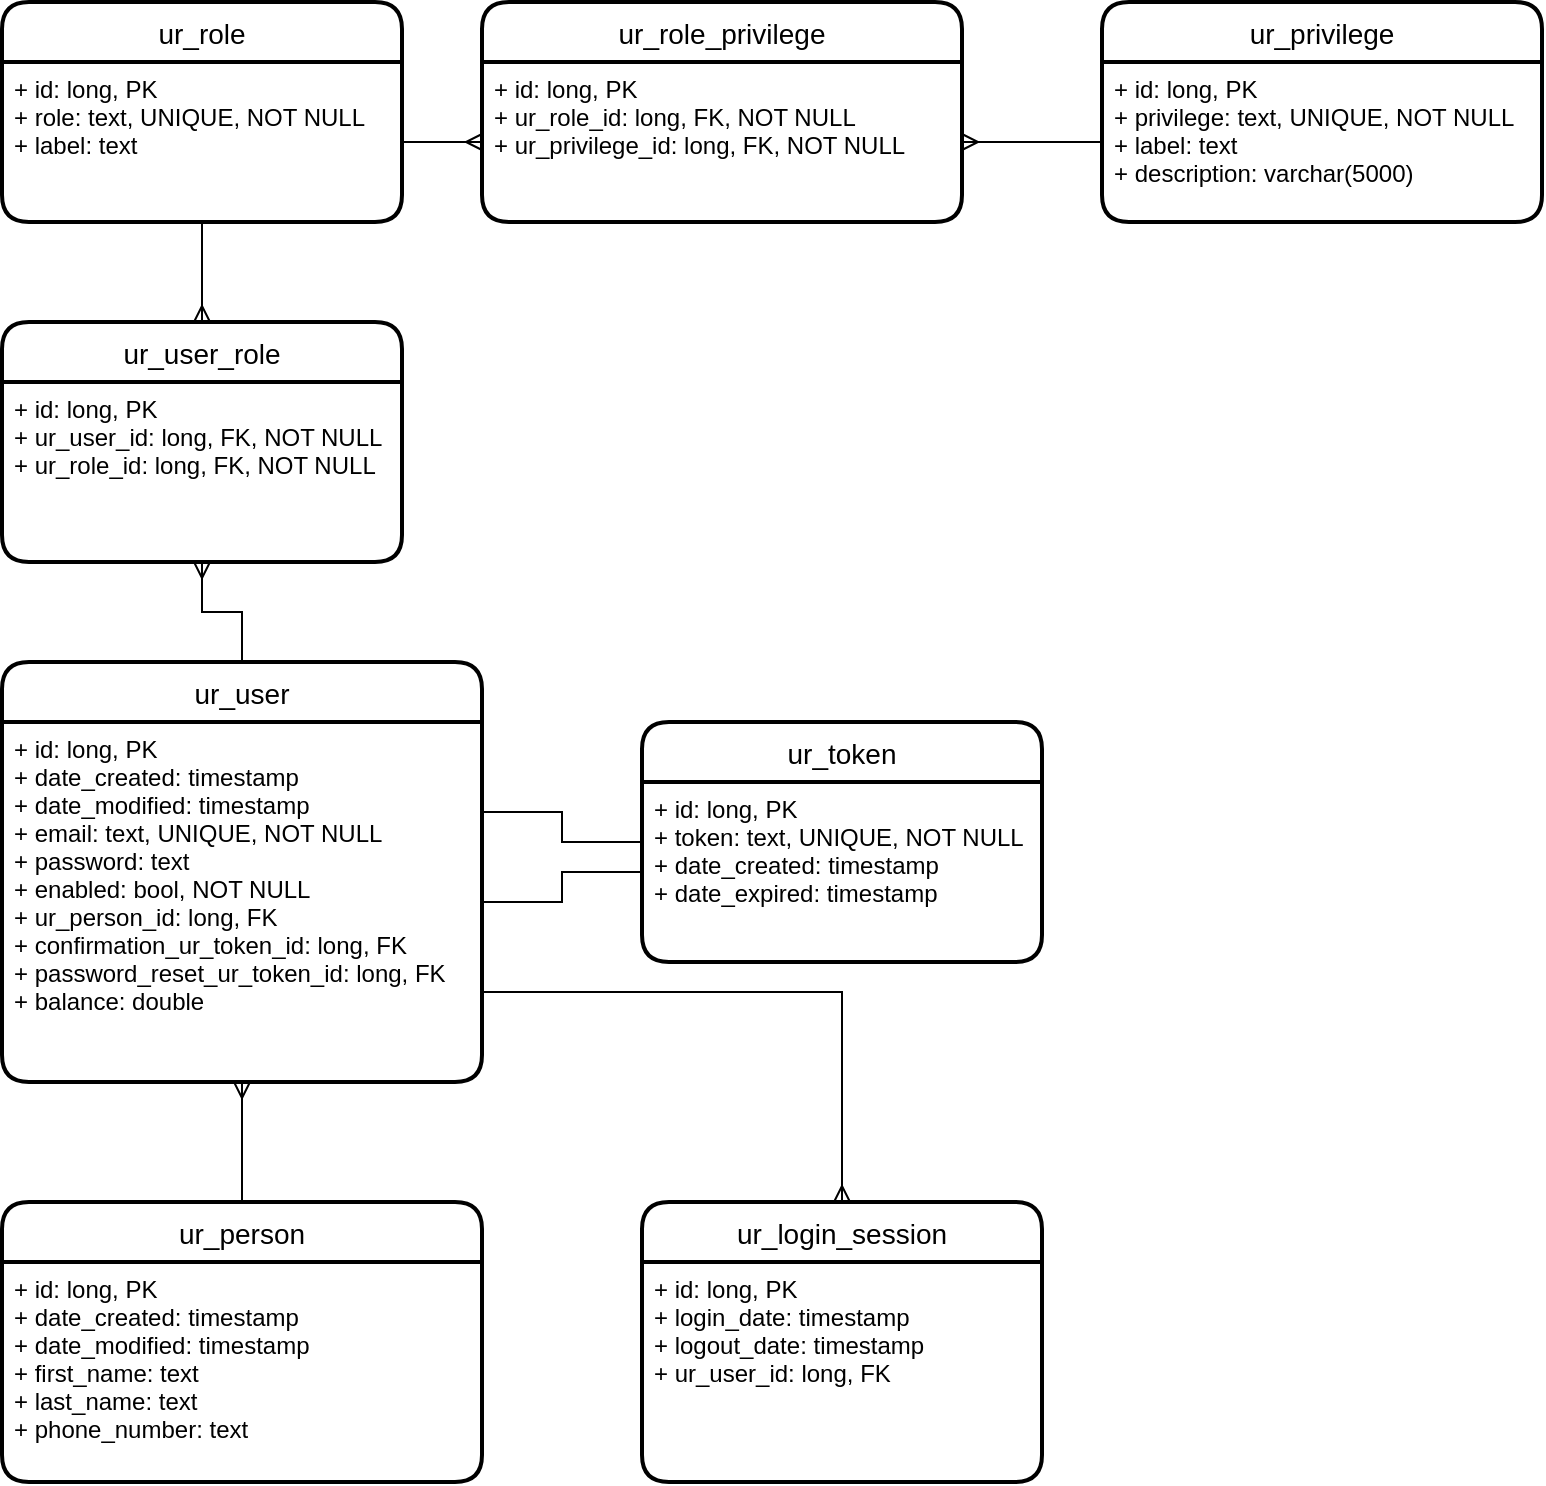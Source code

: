 <mxfile version="22.0.8" type="github" pages="7">
  <diagram name="userroles" id="rasDofUEgk2x8Y9_TUdu">
    <mxGraphModel dx="1434" dy="750" grid="1" gridSize="10" guides="1" tooltips="1" connect="1" arrows="1" fold="1" page="1" pageScale="1" pageWidth="850" pageHeight="1100" math="0" shadow="0">
      <root>
        <mxCell id="0" />
        <mxCell id="1" parent="0" />
        <mxCell id="NcEJU8F5eQ85N1rwH00z-1" value="ur_role" style="swimlane;childLayout=stackLayout;horizontal=1;startSize=30;horizontalStack=0;rounded=1;fontSize=14;fontStyle=0;strokeWidth=2;resizeParent=0;resizeLast=1;shadow=0;dashed=0;align=center;" parent="1" vertex="1">
          <mxGeometry x="40" y="40" width="200" height="110" as="geometry" />
        </mxCell>
        <mxCell id="NcEJU8F5eQ85N1rwH00z-2" value="+ id: long, PK&#xa;+ role: text, UNIQUE, NOT NULL&#xa;+ label: text" style="align=left;strokeColor=none;fillColor=none;spacingLeft=4;fontSize=12;verticalAlign=top;resizable=0;rotatable=0;part=1;" parent="NcEJU8F5eQ85N1rwH00z-1" vertex="1">
          <mxGeometry y="30" width="200" height="80" as="geometry" />
        </mxCell>
        <mxCell id="NcEJU8F5eQ85N1rwH00z-3" value="ur_privilege" style="swimlane;childLayout=stackLayout;horizontal=1;startSize=30;horizontalStack=0;rounded=1;fontSize=14;fontStyle=0;strokeWidth=2;resizeParent=0;resizeLast=1;shadow=0;dashed=0;align=center;" parent="1" vertex="1">
          <mxGeometry x="590" y="40" width="220" height="110" as="geometry" />
        </mxCell>
        <mxCell id="NcEJU8F5eQ85N1rwH00z-4" value="+ id: long, PK&#xa;+ privilege: text, UNIQUE, NOT NULL&#xa;+ label: text&#xa;+ description: varchar(5000)" style="align=left;strokeColor=none;fillColor=none;spacingLeft=4;fontSize=12;verticalAlign=top;resizable=0;rotatable=0;part=1;" parent="NcEJU8F5eQ85N1rwH00z-3" vertex="1">
          <mxGeometry y="30" width="220" height="80" as="geometry" />
        </mxCell>
        <mxCell id="NcEJU8F5eQ85N1rwH00z-5" value="ur_role_privilege" style="swimlane;childLayout=stackLayout;horizontal=1;startSize=30;horizontalStack=0;rounded=1;fontSize=14;fontStyle=0;strokeWidth=2;resizeParent=0;resizeLast=1;shadow=0;dashed=0;align=center;" parent="1" vertex="1">
          <mxGeometry x="280" y="40" width="240" height="110" as="geometry" />
        </mxCell>
        <mxCell id="NcEJU8F5eQ85N1rwH00z-6" value="+ id: long, PK&#xa;+ ur_role_id: long, FK, NOT NULL&#xa;+ ur_privilege_id: long, FK, NOT NULL" style="align=left;strokeColor=none;fillColor=none;spacingLeft=4;fontSize=12;verticalAlign=top;resizable=0;rotatable=0;part=1;" parent="NcEJU8F5eQ85N1rwH00z-5" vertex="1">
          <mxGeometry y="30" width="240" height="80" as="geometry" />
        </mxCell>
        <mxCell id="NcEJU8F5eQ85N1rwH00z-7" style="edgeStyle=orthogonalEdgeStyle;rounded=0;orthogonalLoop=1;jettySize=auto;html=1;entryX=0;entryY=0.5;entryDx=0;entryDy=0;endArrow=none;endFill=0;startArrow=ERmany;startFill=0;" parent="1" source="NcEJU8F5eQ85N1rwH00z-6" target="NcEJU8F5eQ85N1rwH00z-4" edge="1">
          <mxGeometry relative="1" as="geometry" />
        </mxCell>
        <mxCell id="NcEJU8F5eQ85N1rwH00z-8" style="edgeStyle=orthogonalEdgeStyle;rounded=0;orthogonalLoop=1;jettySize=auto;html=1;entryX=1;entryY=0.5;entryDx=0;entryDy=0;startArrow=ERmany;startFill=0;endArrow=none;endFill=0;" parent="1" source="NcEJU8F5eQ85N1rwH00z-6" target="NcEJU8F5eQ85N1rwH00z-2" edge="1">
          <mxGeometry relative="1" as="geometry" />
        </mxCell>
        <mxCell id="NcEJU8F5eQ85N1rwH00z-9" value="ur_user" style="swimlane;childLayout=stackLayout;horizontal=1;startSize=30;horizontalStack=0;rounded=1;fontSize=14;fontStyle=0;strokeWidth=2;resizeParent=0;resizeLast=1;shadow=0;dashed=0;align=center;" parent="1" vertex="1">
          <mxGeometry x="40" y="370" width="240" height="210" as="geometry" />
        </mxCell>
        <mxCell id="NcEJU8F5eQ85N1rwH00z-10" value="+ id: long, PK&#xa;+ date_created: timestamp&#xa;+ date_modified: timestamp&#xa;+ email: text, UNIQUE, NOT NULL&#xa;+ password: text&#xa;+ enabled: bool, NOT NULL&#xa;+ ur_person_id: long, FK&#xa;+ confirmation_ur_token_id: long, FK&#xa;+ password_reset_ur_token_id: long, FK&#xa;+ balance: double" style="align=left;strokeColor=none;fillColor=none;spacingLeft=4;fontSize=12;verticalAlign=top;resizable=0;rotatable=0;part=1;" parent="NcEJU8F5eQ85N1rwH00z-9" vertex="1">
          <mxGeometry y="30" width="240" height="180" as="geometry" />
        </mxCell>
        <mxCell id="NcEJU8F5eQ85N1rwH00z-11" style="edgeStyle=orthogonalEdgeStyle;rounded=0;orthogonalLoop=1;jettySize=auto;html=1;entryX=0.5;entryY=1;entryDx=0;entryDy=0;startArrow=ERmany;startFill=0;endArrow=none;endFill=0;" parent="1" source="NcEJU8F5eQ85N1rwH00z-13" target="NcEJU8F5eQ85N1rwH00z-2" edge="1">
          <mxGeometry relative="1" as="geometry" />
        </mxCell>
        <mxCell id="NcEJU8F5eQ85N1rwH00z-12" style="edgeStyle=orthogonalEdgeStyle;rounded=0;orthogonalLoop=1;jettySize=auto;html=1;entryX=0.5;entryY=0;entryDx=0;entryDy=0;startArrow=ERmany;startFill=0;endArrow=none;endFill=0;" parent="1" source="NcEJU8F5eQ85N1rwH00z-13" target="NcEJU8F5eQ85N1rwH00z-9" edge="1">
          <mxGeometry relative="1" as="geometry" />
        </mxCell>
        <mxCell id="NcEJU8F5eQ85N1rwH00z-13" value="ur_user_role" style="swimlane;childLayout=stackLayout;horizontal=1;startSize=30;horizontalStack=0;rounded=1;fontSize=14;fontStyle=0;strokeWidth=2;resizeParent=0;resizeLast=1;shadow=0;dashed=0;align=center;" parent="1" vertex="1">
          <mxGeometry x="40" y="200" width="200" height="120" as="geometry" />
        </mxCell>
        <mxCell id="NcEJU8F5eQ85N1rwH00z-14" value="+ id: long, PK&#xa;+ ur_user_id: long, FK, NOT NULL&#xa;+ ur_role_id: long, FK, NOT NULL" style="align=left;strokeColor=none;fillColor=none;spacingLeft=4;fontSize=12;verticalAlign=top;resizable=0;rotatable=0;part=1;" parent="NcEJU8F5eQ85N1rwH00z-13" vertex="1">
          <mxGeometry y="30" width="200" height="90" as="geometry" />
        </mxCell>
        <mxCell id="NcEJU8F5eQ85N1rwH00z-15" style="edgeStyle=orthogonalEdgeStyle;rounded=0;orthogonalLoop=1;jettySize=auto;html=1;entryX=1;entryY=0.25;entryDx=0;entryDy=0;startArrow=none;startFill=0;endArrow=none;endFill=0;" parent="1" source="NcEJU8F5eQ85N1rwH00z-16" target="NcEJU8F5eQ85N1rwH00z-10" edge="1">
          <mxGeometry relative="1" as="geometry" />
        </mxCell>
        <mxCell id="NcEJU8F5eQ85N1rwH00z-16" value="ur_token" style="swimlane;childLayout=stackLayout;horizontal=1;startSize=30;horizontalStack=0;rounded=1;fontSize=14;fontStyle=0;strokeWidth=2;resizeParent=0;resizeLast=1;shadow=0;dashed=0;align=center;" parent="1" vertex="1">
          <mxGeometry x="360" y="400" width="200" height="120" as="geometry" />
        </mxCell>
        <mxCell id="NcEJU8F5eQ85N1rwH00z-17" value="+ id: long, PK&#xa;+ token: text, UNIQUE, NOT NULL&#xa;+ date_created: timestamp&#xa;+ date_expired: timestamp" style="align=left;strokeColor=none;fillColor=none;spacingLeft=4;fontSize=12;verticalAlign=top;resizable=0;rotatable=0;part=1;" parent="NcEJU8F5eQ85N1rwH00z-16" vertex="1">
          <mxGeometry y="30" width="200" height="90" as="geometry" />
        </mxCell>
        <mxCell id="NcEJU8F5eQ85N1rwH00z-18" style="edgeStyle=orthogonalEdgeStyle;rounded=0;orthogonalLoop=1;jettySize=auto;html=1;entryX=0;entryY=0.5;entryDx=0;entryDy=0;startArrow=none;startFill=0;endArrow=none;endFill=0;" parent="1" source="NcEJU8F5eQ85N1rwH00z-10" target="NcEJU8F5eQ85N1rwH00z-17" edge="1">
          <mxGeometry relative="1" as="geometry" />
        </mxCell>
        <mxCell id="NcEJU8F5eQ85N1rwH00z-19" value="ur_person" style="swimlane;childLayout=stackLayout;horizontal=1;startSize=30;horizontalStack=0;rounded=1;fontSize=14;fontStyle=0;strokeWidth=2;resizeParent=0;resizeLast=1;shadow=0;dashed=0;align=center;" parent="1" vertex="1">
          <mxGeometry x="40" y="640" width="240" height="140" as="geometry" />
        </mxCell>
        <mxCell id="NcEJU8F5eQ85N1rwH00z-20" value="+ id: long, PK&#xa;+ date_created: timestamp&#xa;+ date_modified: timestamp&#xa;+ first_name: text&#xa;+ last_name: text&#xa;+ phone_number: text" style="align=left;strokeColor=none;fillColor=none;spacingLeft=4;fontSize=12;verticalAlign=top;resizable=0;rotatable=0;part=1;" parent="NcEJU8F5eQ85N1rwH00z-19" vertex="1">
          <mxGeometry y="30" width="240" height="110" as="geometry" />
        </mxCell>
        <mxCell id="NcEJU8F5eQ85N1rwH00z-21" style="edgeStyle=orthogonalEdgeStyle;rounded=0;orthogonalLoop=1;jettySize=auto;html=1;entryX=0.5;entryY=0;entryDx=0;entryDy=0;startArrow=ERmany;startFill=0;endArrow=none;endFill=0;" parent="1" source="NcEJU8F5eQ85N1rwH00z-10" target="NcEJU8F5eQ85N1rwH00z-19" edge="1">
          <mxGeometry relative="1" as="geometry" />
        </mxCell>
        <mxCell id="NcEJU8F5eQ85N1rwH00z-22" value="ur_login_session" style="swimlane;childLayout=stackLayout;horizontal=1;startSize=30;horizontalStack=0;rounded=1;fontSize=14;fontStyle=0;strokeWidth=2;resizeParent=0;resizeLast=1;shadow=0;dashed=0;align=center;" parent="1" vertex="1">
          <mxGeometry x="360" y="640" width="200" height="140" as="geometry" />
        </mxCell>
        <mxCell id="NcEJU8F5eQ85N1rwH00z-23" value="+ id: long, PK&#xa;+ login_date: timestamp&#xa;+ logout_date: timestamp&#xa;+ ur_user_id: long, FK" style="align=left;strokeColor=none;fillColor=none;spacingLeft=4;fontSize=12;verticalAlign=top;resizable=0;rotatable=0;part=1;" parent="NcEJU8F5eQ85N1rwH00z-22" vertex="1">
          <mxGeometry y="30" width="200" height="110" as="geometry" />
        </mxCell>
        <mxCell id="NcEJU8F5eQ85N1rwH00z-24" style="edgeStyle=orthogonalEdgeStyle;rounded=0;orthogonalLoop=1;jettySize=auto;html=1;exitX=1;exitY=0.75;exitDx=0;exitDy=0;endArrow=ERmany;endFill=0;" parent="1" source="NcEJU8F5eQ85N1rwH00z-10" target="NcEJU8F5eQ85N1rwH00z-22" edge="1">
          <mxGeometry relative="1" as="geometry" />
        </mxCell>
      </root>
    </mxGraphModel>
  </diagram>
  <diagram id="2zlOISZjpgZvn4jpV_Fw" name="metamodels">
    <mxGraphModel dx="2284" dy="750" grid="1" gridSize="10" guides="1" tooltips="1" connect="1" arrows="1" fold="1" page="1" pageScale="1" pageWidth="850" pageHeight="1100" math="0" shadow="0">
      <root>
        <mxCell id="0" />
        <mxCell id="1" parent="0" />
        <mxCell id="Xv4ja5mBIWwBTEmVzUfh-6" style="edgeStyle=orthogonalEdgeStyle;rounded=0;orthogonalLoop=1;jettySize=auto;html=1;exitX=0.5;exitY=0;exitDx=0;exitDy=0;entryX=0.5;entryY=1;entryDx=0;entryDy=0;entryPerimeter=0;endArrow=none;endFill=0;" parent="1" source="XaTmom0QrmOVDEkwlWpY-1" target="Xv4ja5mBIWwBTEmVzUfh-5" edge="1">
          <mxGeometry relative="1" as="geometry" />
        </mxCell>
        <mxCell id="XaTmom0QrmOVDEkwlWpY-1" value="mm_products" style="swimlane;childLayout=stackLayout;horizontal=1;startSize=30;horizontalStack=0;rounded=1;fontSize=14;fontStyle=0;strokeWidth=2;resizeParent=0;resizeLast=1;shadow=0;dashed=0;align=center;" parent="1" vertex="1">
          <mxGeometry x="160" y="410" width="240" height="190" as="geometry" />
        </mxCell>
        <mxCell id="XaTmom0QrmOVDEkwlWpY-2" value="+ id: long, PK&#xa;+ date_created: timestamp&#xa;+ date_modified: timestamp&#xa;+ quantity: integer&#xa;+ price: double&#xa;+ image: file&#xa;+ title: varchar(200)&#xa;+ description: varchar(200)&#xa;+ category: varchar(200), enum" style="align=left;strokeColor=none;fillColor=none;spacingLeft=4;fontSize=12;verticalAlign=top;resizable=0;rotatable=0;part=1;" parent="XaTmom0QrmOVDEkwlWpY-1" vertex="1">
          <mxGeometry y="30" width="240" height="160" as="geometry" />
        </mxCell>
        <mxCell id="PuRM0Y142JhNYR5v5XaW-3" value="Topic:&lt;br&gt;- History&lt;br&gt;- Art&lt;br&gt;- Computer Science&lt;br&gt;- Math&lt;br&gt;- Geography" style="shape=note;size=20;whiteSpace=wrap;html=1;fillColor=#e1d5e7;strokeColor=#9673a6;" parent="1" vertex="1">
          <mxGeometry x="800" y="90" width="190" height="110" as="geometry" />
        </mxCell>
        <mxCell id="PuRM0Y142JhNYR5v5XaW-4" value="Difficulty:&lt;br&gt;- Easy&lt;br&gt;- Medium&lt;br&gt;- Hard" style="shape=note;size=20;whiteSpace=wrap;html=1;fillColor=#e1d5e7;strokeColor=#9673a6;" parent="1" vertex="1">
          <mxGeometry x="800" y="270" width="190" height="110" as="geometry" />
        </mxCell>
        <mxCell id="PuRM0Y142JhNYR5v5XaW-7" value="mm_quiz_questions" style="swimlane;childLayout=stackLayout;horizontal=1;startSize=30;horizontalStack=0;rounded=1;fontSize=14;fontStyle=0;strokeWidth=2;resizeParent=0;resizeLast=1;shadow=0;dashed=0;align=center;" parent="1" vertex="1">
          <mxGeometry x="480" y="170" width="240" height="140" as="geometry" />
        </mxCell>
        <mxCell id="PuRM0Y142JhNYR5v5XaW-8" value="+ id: long, PK&#xa;+ topic: varchar(200), enum&#xa;+ difficulty: varchar(200), enum&#xa;+ reward: double&#xa;+ question: varchar(200)&#xa;+ correct_answer_id: long, FK " style="align=left;strokeColor=none;fillColor=none;spacingLeft=4;fontSize=12;verticalAlign=top;resizable=0;rotatable=0;part=1;" parent="PuRM0Y142JhNYR5v5XaW-7" vertex="1">
          <mxGeometry y="30" width="240" height="110" as="geometry" />
        </mxCell>
        <mxCell id="PuRM0Y142JhNYR5v5XaW-9" style="edgeStyle=orthogonalEdgeStyle;rounded=0;orthogonalLoop=1;jettySize=auto;html=1;exitX=1;exitY=0.25;exitDx=0;exitDy=0;entryX=0;entryY=0.5;entryDx=0;entryDy=0;entryPerimeter=0;endArrow=none;endFill=0;" parent="1" source="PuRM0Y142JhNYR5v5XaW-8" target="PuRM0Y142JhNYR5v5XaW-3" edge="1">
          <mxGeometry relative="1" as="geometry" />
        </mxCell>
        <mxCell id="PuRM0Y142JhNYR5v5XaW-10" style="edgeStyle=orthogonalEdgeStyle;rounded=0;orthogonalLoop=1;jettySize=auto;html=1;exitX=1;exitY=0.5;exitDx=0;exitDy=0;entryX=0;entryY=0.5;entryDx=0;entryDy=0;entryPerimeter=0;endArrow=none;endFill=0;" parent="1" source="PuRM0Y142JhNYR5v5XaW-8" target="PuRM0Y142JhNYR5v5XaW-4" edge="1">
          <mxGeometry relative="1" as="geometry" />
        </mxCell>
        <mxCell id="PuRM0Y142JhNYR5v5XaW-11" value="mm_quiz_answers" style="swimlane;childLayout=stackLayout;horizontal=1;startSize=30;horizontalStack=0;rounded=1;fontSize=14;fontStyle=0;strokeWidth=2;resizeParent=0;resizeLast=1;shadow=0;dashed=0;align=center;" parent="1" vertex="1">
          <mxGeometry x="480" y="560" width="240" height="100" as="geometry" />
        </mxCell>
        <mxCell id="PuRM0Y142JhNYR5v5XaW-12" value="+ id: long, PK&#xa;+ desciption: varchar(200)" style="align=left;strokeColor=none;fillColor=none;spacingLeft=4;fontSize=12;verticalAlign=top;resizable=0;rotatable=0;part=1;" parent="PuRM0Y142JhNYR5v5XaW-11" vertex="1">
          <mxGeometry y="30" width="240" height="70" as="geometry" />
        </mxCell>
        <mxCell id="PuRM0Y142JhNYR5v5XaW-13" style="edgeStyle=orthogonalEdgeStyle;rounded=0;orthogonalLoop=1;jettySize=auto;html=1;exitX=0.5;exitY=1;exitDx=0;exitDy=0;endArrow=ERmany;endFill=0;entryX=0.5;entryY=0;entryDx=0;entryDy=0;" parent="1" source="PuRM0Y142JhNYR5v5XaW-8" target="VXjhpTevrruG6eFFTvUk-2" edge="1">
          <mxGeometry relative="1" as="geometry">
            <mxPoint x="600" y="370" as="targetPoint" />
          </mxGeometry>
        </mxCell>
        <mxCell id="PuRM0Y142JhNYR5v5XaW-17" value="mm_daily_check_in" style="swimlane;childLayout=stackLayout;horizontal=1;startSize=30;horizontalStack=0;rounded=1;fontSize=14;fontStyle=0;strokeWidth=2;resizeParent=0;resizeLast=1;shadow=0;dashed=0;align=center;" parent="1" vertex="1">
          <mxGeometry x="1200" y="610" width="240" height="110" as="geometry" />
        </mxCell>
        <mxCell id="PuRM0Y142JhNYR5v5XaW-18" value="+ id: long, PK&#xa;+ daily_reward: double&#xa;+ label: varchar(200)&#xa;+ description: varchar(200)" style="align=left;strokeColor=none;fillColor=none;spacingLeft=4;fontSize=12;verticalAlign=top;resizable=0;rotatable=0;part=1;" parent="PuRM0Y142JhNYR5v5XaW-17" vertex="1">
          <mxGeometry y="30" width="240" height="80" as="geometry" />
        </mxCell>
        <mxCell id="PuRM0Y142JhNYR5v5XaW-20" value="mm_user_daily_check_ins" style="swimlane;childLayout=stackLayout;horizontal=1;startSize=30;horizontalStack=0;rounded=1;fontSize=14;fontStyle=0;strokeWidth=2;resizeParent=0;resizeLast=1;shadow=0;dashed=0;align=center;" parent="1" vertex="1">
          <mxGeometry x="860" y="600" width="240" height="130" as="geometry" />
        </mxCell>
        <mxCell id="PuRM0Y142JhNYR5v5XaW-21" value="+ id: long, PK&#xa;+ mm_daily_check_in_id: long, FK&#xa;+ ur_user_id: long, FK&#xa;+ claimed: boolean&#xa;+ date_created: timestamp&#xa;+ date_modified: timestamp" style="align=left;strokeColor=none;fillColor=none;spacingLeft=4;fontSize=12;verticalAlign=top;resizable=0;rotatable=0;part=1;" parent="PuRM0Y142JhNYR5v5XaW-20" vertex="1">
          <mxGeometry y="30" width="240" height="100" as="geometry" />
        </mxCell>
        <mxCell id="PuRM0Y142JhNYR5v5XaW-22" style="edgeStyle=orthogonalEdgeStyle;rounded=0;orthogonalLoop=1;jettySize=auto;html=1;entryX=1;entryY=0.5;entryDx=0;entryDy=0;endArrow=ERmany;endFill=0;exitX=0;exitY=0.25;exitDx=0;exitDy=0;" parent="1" source="PuRM0Y142JhNYR5v5XaW-18" target="PuRM0Y142JhNYR5v5XaW-21" edge="1">
          <mxGeometry relative="1" as="geometry">
            <mxPoint x="1180" y="550" as="sourcePoint" />
          </mxGeometry>
        </mxCell>
        <mxCell id="PuRM0Y142JhNYR5v5XaW-23" value="mm_orders" style="swimlane;childLayout=stackLayout;horizontal=1;startSize=30;horizontalStack=0;rounded=1;fontSize=14;fontStyle=0;strokeWidth=2;resizeParent=0;resizeLast=1;shadow=0;dashed=0;align=center;" parent="1" vertex="1">
          <mxGeometry x="80" y="40" width="240" height="190" as="geometry" />
        </mxCell>
        <mxCell id="PuRM0Y142JhNYR5v5XaW-24" value="+ id: long, PK&#xa;+ date_created: timestamp&#xa;+ date_modified: timestamp&#xa;+ date_closed: timestamp&#xa;+ total_price: double&#xa;+ order_id: varchar(200)&#xa;+ tracking_number: varchar(200)&#xa;+ ur_user_id: long, FK&#xa;+ descirption: varchar(500)&#xa;+ order_status: varchar(200), enum" style="align=left;strokeColor=none;fillColor=none;spacingLeft=4;fontSize=12;verticalAlign=top;resizable=0;rotatable=0;part=1;" parent="PuRM0Y142JhNYR5v5XaW-23" vertex="1">
          <mxGeometry y="30" width="240" height="160" as="geometry" />
        </mxCell>
        <mxCell id="PuRM0Y142JhNYR5v5XaW-25" style="edgeStyle=orthogonalEdgeStyle;rounded=0;orthogonalLoop=1;jettySize=auto;html=1;exitX=0;exitY=0.75;exitDx=0;exitDy=0;entryX=0.5;entryY=0;entryDx=0;entryDy=0;endArrow=ERmany;endFill=0;" parent="1" source="PuRM0Y142JhNYR5v5XaW-23" target="Xv4ja5mBIWwBTEmVzUfh-1" edge="1">
          <mxGeometry relative="1" as="geometry" />
        </mxCell>
        <mxCell id="JPDeqmfGpwDBdp11WpZF-1" value="Order status:&lt;br&gt;- Received&lt;br&gt;- Shipped&lt;br&gt;- In Transition&lt;br&gt;- Delivered&lt;br&gt;- Cancelled" style="shape=note;size=20;whiteSpace=wrap;html=1;fillColor=#e1d5e7;strokeColor=#9673a6;" parent="1" vertex="1">
          <mxGeometry x="-190" y="40" width="190" height="110" as="geometry" />
        </mxCell>
        <mxCell id="JPDeqmfGpwDBdp11WpZF-2" style="edgeStyle=orthogonalEdgeStyle;rounded=0;orthogonalLoop=1;jettySize=auto;html=1;exitX=0;exitY=0.5;exitDx=0;exitDy=0;entryX=0;entryY=0;entryDx=190;entryDy=65;entryPerimeter=0;endArrow=none;endFill=0;" parent="1" source="PuRM0Y142JhNYR5v5XaW-24" target="JPDeqmfGpwDBdp11WpZF-1" edge="1">
          <mxGeometry relative="1" as="geometry" />
        </mxCell>
        <mxCell id="Xv4ja5mBIWwBTEmVzUfh-1" value="mm_ordered_products" style="swimlane;childLayout=stackLayout;horizontal=1;startSize=30;horizontalStack=0;rounded=1;fontSize=14;fontStyle=0;strokeWidth=2;resizeParent=0;resizeLast=1;shadow=0;dashed=0;align=center;" parent="1" vertex="1">
          <mxGeometry x="-190" y="300" width="240" height="190" as="geometry" />
        </mxCell>
        <mxCell id="Xv4ja5mBIWwBTEmVzUfh-2" value="+ id: long, PK&#xa;+ date_created: timestamp&#xa;+ date_modified: timestamp&#xa;+ mm_products_id: long, FK&#xa;+ quantity: integer&#xa;+ price: double&#xa;+ image: file&#xa;+ title: varchar(200)&#xa;+ description: varchar(200)&#xa;+ ur_user_id: long, FK, NOT NULL" style="align=left;strokeColor=none;fillColor=none;spacingLeft=4;fontSize=12;verticalAlign=top;resizable=0;rotatable=0;part=1;" parent="Xv4ja5mBIWwBTEmVzUfh-1" vertex="1">
          <mxGeometry y="30" width="240" height="160" as="geometry" />
        </mxCell>
        <mxCell id="Xv4ja5mBIWwBTEmVzUfh-5" value="Category:&lt;br&gt;- Books&lt;br&gt;- Movies&lt;br&gt;- Music&lt;br&gt;- PC &amp;amp; equipment&lt;br&gt;- Accessories&lt;br&gt;- Mobile phones" style="shape=note;size=20;whiteSpace=wrap;html=1;fillColor=#e1d5e7;strokeColor=#9673a6;" parent="1" vertex="1">
          <mxGeometry x="185" y="250" width="190" height="110" as="geometry" />
        </mxCell>
        <mxCell id="eHnopJHgAvRnx5XPnmVl-1" value="" style="edgeStyle=entityRelationEdgeStyle;fontSize=12;html=1;endArrow=ERone;endFill=1;rounded=0;exitX=1;exitY=0.5;exitDx=0;exitDy=0;entryX=0;entryY=0.5;entryDx=0;entryDy=0;" parent="1" source="Xv4ja5mBIWwBTEmVzUfh-2" target="XaTmom0QrmOVDEkwlWpY-2" edge="1">
          <mxGeometry width="100" height="100" relative="1" as="geometry">
            <mxPoint x="70" y="480" as="sourcePoint" />
            <mxPoint x="170" y="380" as="targetPoint" />
          </mxGeometry>
        </mxCell>
        <mxCell id="VXjhpTevrruG6eFFTvUk-2" value="mm_quiz_question_answer" style="swimlane;childLayout=stackLayout;horizontal=1;startSize=30;horizontalStack=0;rounded=1;fontSize=14;fontStyle=0;strokeWidth=2;resizeParent=0;resizeLast=1;shadow=0;dashed=0;align=center;" parent="1" vertex="1">
          <mxGeometry x="465" y="380" width="270" height="100" as="geometry" />
        </mxCell>
        <mxCell id="VXjhpTevrruG6eFFTvUk-3" value="+ id: long, PK&#xa;+ mm_quiz_question_id: long, FK, NOT NULL&#xa;+ mm_quiz_answer_id: long, FK, NOT NULL" style="align=left;strokeColor=none;fillColor=none;spacingLeft=4;fontSize=12;verticalAlign=top;resizable=0;rotatable=0;part=1;" parent="VXjhpTevrruG6eFFTvUk-2" vertex="1">
          <mxGeometry y="30" width="270" height="70" as="geometry" />
        </mxCell>
        <mxCell id="VXjhpTevrruG6eFFTvUk-5" value="" style="fontSize=12;html=1;endArrow=ERmany;rounded=0;exitX=0.5;exitY=0;exitDx=0;exitDy=0;entryX=0.5;entryY=1;entryDx=0;entryDy=0;" parent="1" source="PuRM0Y142JhNYR5v5XaW-11" target="VXjhpTevrruG6eFFTvUk-3" edge="1">
          <mxGeometry width="100" height="100" relative="1" as="geometry">
            <mxPoint x="820" y="550" as="sourcePoint" />
            <mxPoint x="920" y="450" as="targetPoint" />
          </mxGeometry>
        </mxCell>
      </root>
    </mxGraphModel>
  </diagram>
  <diagram id="QUnniJzmT5hgfWfcrHxH" name="mm_orders">
    <mxGraphModel dx="1434" dy="750" grid="1" gridSize="10" guides="1" tooltips="1" connect="1" arrows="1" fold="1" page="1" pageScale="1" pageWidth="850" pageHeight="1100" math="0" shadow="0">
      <root>
        <mxCell id="0" />
        <mxCell id="1" parent="0" />
        <mxCell id="b7mLeuWpnuDvhmlckEg_-1" value="mm_orders" style="swimlane;childLayout=stackLayout;horizontal=1;startSize=30;horizontalStack=0;rounded=1;fontSize=14;fontStyle=0;strokeWidth=2;resizeParent=0;resizeLast=1;shadow=0;dashed=0;align=center;" vertex="1" parent="1">
          <mxGeometry x="440" y="170" width="240" height="190" as="geometry" />
        </mxCell>
        <mxCell id="b7mLeuWpnuDvhmlckEg_-2" value="+ id: long, PK&#xa;+ date_created: timestamp&#xa;+ date_modified: timestamp&#xa;+ date_closed: timestamp&#xa;+ total_price: double&#xa;+ order_id: varchar(200)&#xa;+ tracking_number: varchar(200)&#xa;+ ur_user_id: long, FK&#xa;+ descirption: varchar(500)&#xa;+ order_status: varchar(200), enum" style="align=left;strokeColor=none;fillColor=none;spacingLeft=4;fontSize=12;verticalAlign=top;resizable=0;rotatable=0;part=1;" vertex="1" parent="b7mLeuWpnuDvhmlckEg_-1">
          <mxGeometry y="30" width="240" height="160" as="geometry" />
        </mxCell>
        <mxCell id="b7mLeuWpnuDvhmlckEg_-3" style="edgeStyle=orthogonalEdgeStyle;rounded=0;orthogonalLoop=1;jettySize=auto;html=1;exitX=0;exitY=0.75;exitDx=0;exitDy=0;entryX=0.5;entryY=0;entryDx=0;entryDy=0;endArrow=ERmany;endFill=0;" edge="1" parent="1" source="b7mLeuWpnuDvhmlckEg_-1" target="b7mLeuWpnuDvhmlckEg_-6">
          <mxGeometry relative="1" as="geometry" />
        </mxCell>
        <mxCell id="b7mLeuWpnuDvhmlckEg_-4" value="Order status:&lt;br&gt;- Received&lt;br&gt;- Shipped&lt;br&gt;- In Transition&lt;br&gt;- Delivered&lt;br&gt;- Cancelled" style="shape=note;size=20;whiteSpace=wrap;html=1;fillColor=#e1d5e7;strokeColor=#9673a6;" vertex="1" parent="1">
          <mxGeometry x="170" y="170" width="190" height="110" as="geometry" />
        </mxCell>
        <mxCell id="b7mLeuWpnuDvhmlckEg_-5" style="edgeStyle=orthogonalEdgeStyle;rounded=0;orthogonalLoop=1;jettySize=auto;html=1;exitX=0;exitY=0.5;exitDx=0;exitDy=0;entryX=0;entryY=0;entryDx=190;entryDy=65;entryPerimeter=0;endArrow=none;endFill=0;" edge="1" parent="1" source="b7mLeuWpnuDvhmlckEg_-2" target="b7mLeuWpnuDvhmlckEg_-4">
          <mxGeometry relative="1" as="geometry" />
        </mxCell>
        <mxCell id="b7mLeuWpnuDvhmlckEg_-6" value="mm_ordered_products" style="swimlane;childLayout=stackLayout;horizontal=1;startSize=30;horizontalStack=0;rounded=1;fontSize=14;fontStyle=0;strokeWidth=2;resizeParent=0;resizeLast=1;shadow=0;dashed=0;align=center;" vertex="1" parent="1">
          <mxGeometry x="170" y="430" width="240" height="190" as="geometry" />
        </mxCell>
        <mxCell id="b7mLeuWpnuDvhmlckEg_-7" value="+ id: long, PK&#xa;+ date_created: timestamp&#xa;+ date_modified: timestamp&#xa;+ mm_products_id: long, FK&#xa;+ quantity: integer&#xa;+ price: double&#xa;+ image: file&#xa;+ title: varchar(200)&#xa;+ description: varchar(200)&#xa;+ ur_user_id: long, FK, NOT NULL" style="align=left;strokeColor=none;fillColor=none;spacingLeft=4;fontSize=12;verticalAlign=top;resizable=0;rotatable=0;part=1;" vertex="1" parent="b7mLeuWpnuDvhmlckEg_-6">
          <mxGeometry y="30" width="240" height="160" as="geometry" />
        </mxCell>
      </root>
    </mxGraphModel>
  </diagram>
  <diagram id="3fxHj1edwPEMwwK3j_xH" name="mm_products">
    <mxGraphModel dx="1434" dy="750" grid="1" gridSize="10" guides="1" tooltips="1" connect="1" arrows="1" fold="1" page="1" pageScale="1" pageWidth="850" pageHeight="1100" math="0" shadow="0">
      <root>
        <mxCell id="0" />
        <mxCell id="1" parent="0" />
        <mxCell id="A4dhnEiiPqTP1jxz3Jyd-1" style="edgeStyle=orthogonalEdgeStyle;rounded=0;orthogonalLoop=1;jettySize=auto;html=1;exitX=0.5;exitY=0;exitDx=0;exitDy=0;entryX=0.5;entryY=1;entryDx=0;entryDy=0;entryPerimeter=0;endArrow=none;endFill=0;" edge="1" parent="1" source="A4dhnEiiPqTP1jxz3Jyd-2" target="A4dhnEiiPqTP1jxz3Jyd-4">
          <mxGeometry relative="1" as="geometry" />
        </mxCell>
        <mxCell id="A4dhnEiiPqTP1jxz3Jyd-2" value="mm_products" style="swimlane;childLayout=stackLayout;horizontal=1;startSize=30;horizontalStack=0;rounded=1;fontSize=14;fontStyle=0;strokeWidth=2;resizeParent=0;resizeLast=1;shadow=0;dashed=0;align=center;" vertex="1" parent="1">
          <mxGeometry x="290" y="350" width="240" height="190" as="geometry" />
        </mxCell>
        <mxCell id="A4dhnEiiPqTP1jxz3Jyd-3" value="+ id: long, PK&#xa;+ date_created: timestamp&#xa;+ date_modified: timestamp&#xa;+ quantity: integer&#xa;+ price: double&#xa;+ image: file&#xa;+ title: varchar(200)&#xa;+ description: varchar(200)&#xa;+ category: varchar(200), enum" style="align=left;strokeColor=none;fillColor=none;spacingLeft=4;fontSize=12;verticalAlign=top;resizable=0;rotatable=0;part=1;" vertex="1" parent="A4dhnEiiPqTP1jxz3Jyd-2">
          <mxGeometry y="30" width="240" height="160" as="geometry" />
        </mxCell>
        <mxCell id="A4dhnEiiPqTP1jxz3Jyd-4" value="Category:&lt;br&gt;- Books&lt;br&gt;- Movies&lt;br&gt;- Music&lt;br&gt;- PC &amp;amp; equipment&lt;br&gt;- Accessories&lt;br&gt;- Mobile phones" style="shape=note;size=20;whiteSpace=wrap;html=1;fillColor=#e1d5e7;strokeColor=#9673a6;" vertex="1" parent="1">
          <mxGeometry x="315" y="190" width="190" height="110" as="geometry" />
        </mxCell>
      </root>
    </mxGraphModel>
  </diagram>
  <diagram id="F48tS1mbL0HVASCxj_L1" name="mm_quiz">
    <mxGraphModel dx="1434" dy="750" grid="1" gridSize="10" guides="1" tooltips="1" connect="1" arrows="1" fold="1" page="1" pageScale="1" pageWidth="850" pageHeight="1100" math="0" shadow="0">
      <root>
        <mxCell id="0" />
        <mxCell id="1" parent="0" />
        <mxCell id="Gt_rVavG42nOz7RR0JOP-1" value="Topic:&lt;br&gt;- History&lt;br&gt;- Art&lt;br&gt;- Computer Science&lt;br&gt;- Math&lt;br&gt;- Geography" style="shape=note;size=20;whiteSpace=wrap;html=1;fillColor=#e1d5e7;strokeColor=#9673a6;" vertex="1" parent="1">
          <mxGeometry x="485" y="90" width="190" height="110" as="geometry" />
        </mxCell>
        <mxCell id="Gt_rVavG42nOz7RR0JOP-2" value="Difficulty:&lt;br&gt;- Easy&lt;br&gt;- Medium&lt;br&gt;- Hard" style="shape=note;size=20;whiteSpace=wrap;html=1;fillColor=#e1d5e7;strokeColor=#9673a6;" vertex="1" parent="1">
          <mxGeometry x="485" y="270" width="190" height="110" as="geometry" />
        </mxCell>
        <mxCell id="Gt_rVavG42nOz7RR0JOP-3" value="mm_quiz_questions" style="swimlane;childLayout=stackLayout;horizontal=1;startSize=30;horizontalStack=0;rounded=1;fontSize=14;fontStyle=0;strokeWidth=2;resizeParent=0;resizeLast=1;shadow=0;dashed=0;align=center;" vertex="1" parent="1">
          <mxGeometry x="165" y="170" width="240" height="140" as="geometry" />
        </mxCell>
        <mxCell id="Gt_rVavG42nOz7RR0JOP-4" value="+ id: long, PK&#xa;+ topic: varchar(200), enum&#xa;+ difficulty: varchar(200), enum&#xa;+ reward: double&#xa;+ question: varchar(200)&#xa;+ correct_answer_id: long, FK " style="align=left;strokeColor=none;fillColor=none;spacingLeft=4;fontSize=12;verticalAlign=top;resizable=0;rotatable=0;part=1;" vertex="1" parent="Gt_rVavG42nOz7RR0JOP-3">
          <mxGeometry y="30" width="240" height="110" as="geometry" />
        </mxCell>
        <mxCell id="Gt_rVavG42nOz7RR0JOP-5" style="edgeStyle=orthogonalEdgeStyle;rounded=0;orthogonalLoop=1;jettySize=auto;html=1;exitX=1;exitY=0.25;exitDx=0;exitDy=0;entryX=0;entryY=0.5;entryDx=0;entryDy=0;entryPerimeter=0;endArrow=none;endFill=0;" edge="1" parent="1" source="Gt_rVavG42nOz7RR0JOP-4" target="Gt_rVavG42nOz7RR0JOP-1">
          <mxGeometry relative="1" as="geometry" />
        </mxCell>
        <mxCell id="Gt_rVavG42nOz7RR0JOP-6" style="edgeStyle=orthogonalEdgeStyle;rounded=0;orthogonalLoop=1;jettySize=auto;html=1;exitX=1;exitY=0.5;exitDx=0;exitDy=0;entryX=0;entryY=0.5;entryDx=0;entryDy=0;entryPerimeter=0;endArrow=none;endFill=0;" edge="1" parent="1" source="Gt_rVavG42nOz7RR0JOP-4" target="Gt_rVavG42nOz7RR0JOP-2">
          <mxGeometry relative="1" as="geometry" />
        </mxCell>
        <mxCell id="Gt_rVavG42nOz7RR0JOP-7" value="mm_quiz_answers" style="swimlane;childLayout=stackLayout;horizontal=1;startSize=30;horizontalStack=0;rounded=1;fontSize=14;fontStyle=0;strokeWidth=2;resizeParent=0;resizeLast=1;shadow=0;dashed=0;align=center;" vertex="1" parent="1">
          <mxGeometry x="165" y="560" width="240" height="100" as="geometry" />
        </mxCell>
        <mxCell id="Gt_rVavG42nOz7RR0JOP-8" value="+ id: long, PK&#xa;+ desciption: varchar(200)" style="align=left;strokeColor=none;fillColor=none;spacingLeft=4;fontSize=12;verticalAlign=top;resizable=0;rotatable=0;part=1;" vertex="1" parent="Gt_rVavG42nOz7RR0JOP-7">
          <mxGeometry y="30" width="240" height="70" as="geometry" />
        </mxCell>
        <mxCell id="Gt_rVavG42nOz7RR0JOP-9" style="edgeStyle=orthogonalEdgeStyle;rounded=0;orthogonalLoop=1;jettySize=auto;html=1;exitX=0.5;exitY=1;exitDx=0;exitDy=0;endArrow=ERmany;endFill=0;entryX=0.5;entryY=0;entryDx=0;entryDy=0;" edge="1" parent="1" source="Gt_rVavG42nOz7RR0JOP-4" target="Gt_rVavG42nOz7RR0JOP-10">
          <mxGeometry relative="1" as="geometry">
            <mxPoint x="285" y="370" as="targetPoint" />
          </mxGeometry>
        </mxCell>
        <mxCell id="Gt_rVavG42nOz7RR0JOP-10" value="mm_quiz_question_answer" style="swimlane;childLayout=stackLayout;horizontal=1;startSize=30;horizontalStack=0;rounded=1;fontSize=14;fontStyle=0;strokeWidth=2;resizeParent=0;resizeLast=1;shadow=0;dashed=0;align=center;" vertex="1" parent="1">
          <mxGeometry x="150" y="380" width="270" height="100" as="geometry" />
        </mxCell>
        <mxCell id="Gt_rVavG42nOz7RR0JOP-11" value="+ id: long, PK&#xa;+ mm_quiz_question_id: long, FK, NOT NULL&#xa;+ mm_quiz_answer_id: long, FK, NOT NULL" style="align=left;strokeColor=none;fillColor=none;spacingLeft=4;fontSize=12;verticalAlign=top;resizable=0;rotatable=0;part=1;" vertex="1" parent="Gt_rVavG42nOz7RR0JOP-10">
          <mxGeometry y="30" width="270" height="70" as="geometry" />
        </mxCell>
        <mxCell id="Gt_rVavG42nOz7RR0JOP-12" value="" style="fontSize=12;html=1;endArrow=ERmany;rounded=0;exitX=0.5;exitY=0;exitDx=0;exitDy=0;entryX=0.5;entryY=1;entryDx=0;entryDy=0;" edge="1" parent="1" source="Gt_rVavG42nOz7RR0JOP-7" target="Gt_rVavG42nOz7RR0JOP-11">
          <mxGeometry width="100" height="100" relative="1" as="geometry">
            <mxPoint x="505" y="550" as="sourcePoint" />
            <mxPoint x="605" y="450" as="targetPoint" />
          </mxGeometry>
        </mxCell>
      </root>
    </mxGraphModel>
  </diagram>
  <diagram id="2xDeGKeNkdJ7s35lGFWO" name="mm_daily_check_ins">
    <mxGraphModel dx="584" dy="750" grid="1" gridSize="10" guides="1" tooltips="1" connect="1" arrows="1" fold="1" page="1" pageScale="1" pageWidth="850" pageHeight="1100" math="0" shadow="0">
      <root>
        <mxCell id="0" />
        <mxCell id="1" parent="0" />
        <mxCell id="LXTdMT3bQm1POecXMUgS-1" value="mm_daily_check_in" style="swimlane;childLayout=stackLayout;horizontal=1;startSize=30;horizontalStack=0;rounded=1;fontSize=14;fontStyle=0;strokeWidth=2;resizeParent=0;resizeLast=1;shadow=0;dashed=0;align=center;" vertex="1" parent="1">
          <mxGeometry x="1325" y="280" width="240" height="110" as="geometry" />
        </mxCell>
        <mxCell id="LXTdMT3bQm1POecXMUgS-2" value="+ id: long, PK&#xa;+ daily_reward: double&#xa;+ label: varchar(200)&#xa;+ description: varchar(200)" style="align=left;strokeColor=none;fillColor=none;spacingLeft=4;fontSize=12;verticalAlign=top;resizable=0;rotatable=0;part=1;" vertex="1" parent="LXTdMT3bQm1POecXMUgS-1">
          <mxGeometry y="30" width="240" height="80" as="geometry" />
        </mxCell>
        <mxCell id="LXTdMT3bQm1POecXMUgS-3" value="mm_user_daily_check_ins" style="swimlane;childLayout=stackLayout;horizontal=1;startSize=30;horizontalStack=0;rounded=1;fontSize=14;fontStyle=0;strokeWidth=2;resizeParent=0;resizeLast=1;shadow=0;dashed=0;align=center;" vertex="1" parent="1">
          <mxGeometry x="985" y="270" width="240" height="130" as="geometry" />
        </mxCell>
        <mxCell id="LXTdMT3bQm1POecXMUgS-4" value="+ id: long, PK&#xa;+ mm_daily_check_in_id: long, FK&#xa;+ ur_user_id: long, FK&#xa;+ claimed: boolean&#xa;+ date_created: timestamp&#xa;+ date_modified: timestamp" style="align=left;strokeColor=none;fillColor=none;spacingLeft=4;fontSize=12;verticalAlign=top;resizable=0;rotatable=0;part=1;" vertex="1" parent="LXTdMT3bQm1POecXMUgS-3">
          <mxGeometry y="30" width="240" height="100" as="geometry" />
        </mxCell>
        <mxCell id="LXTdMT3bQm1POecXMUgS-5" style="edgeStyle=orthogonalEdgeStyle;rounded=0;orthogonalLoop=1;jettySize=auto;html=1;entryX=1;entryY=0.5;entryDx=0;entryDy=0;endArrow=ERmany;endFill=0;exitX=0;exitY=0.25;exitDx=0;exitDy=0;" edge="1" parent="1" source="LXTdMT3bQm1POecXMUgS-2" target="LXTdMT3bQm1POecXMUgS-4">
          <mxGeometry relative="1" as="geometry">
            <mxPoint x="1305" y="220" as="sourcePoint" />
          </mxGeometry>
        </mxCell>
      </root>
    </mxGraphModel>
  </diagram>
  <diagram id="l_C4q-hl2GKApRonnJAq" name="ER models">
    <mxGraphModel dx="2284" dy="750" grid="1" gridSize="10" guides="1" tooltips="1" connect="1" arrows="1" fold="1" page="1" pageScale="1" pageWidth="850" pageHeight="1100" math="0" shadow="0">
      <root>
        <mxCell id="0" />
        <mxCell id="1" parent="0" />
        <mxCell id="GllyrpBJlqWzjVARXqvU-1" value="ur_role" style="swimlane;childLayout=stackLayout;horizontal=1;startSize=30;horizontalStack=0;rounded=1;fontSize=14;fontStyle=0;strokeWidth=2;resizeParent=0;resizeLast=1;shadow=0;dashed=0;align=center;" vertex="1" parent="1">
          <mxGeometry x="-670" y="270" width="140" height="90" as="geometry" />
        </mxCell>
        <mxCell id="GllyrpBJlqWzjVARXqvU-2" value="+ id: varchar(255), PK&#xa;+ role: varchar(255)&#xa;+ label: varchar(255)" style="align=left;strokeColor=none;fillColor=none;spacingLeft=4;fontSize=12;verticalAlign=top;resizable=0;rotatable=0;part=1;" vertex="1" parent="GllyrpBJlqWzjVARXqvU-1">
          <mxGeometry y="30" width="140" height="60" as="geometry" />
        </mxCell>
        <mxCell id="GllyrpBJlqWzjVARXqvU-3" value="ur_privilege" style="swimlane;childLayout=stackLayout;horizontal=1;startSize=30;horizontalStack=0;rounded=1;fontSize=14;fontStyle=0;strokeWidth=2;resizeParent=0;resizeLast=1;shadow=0;dashed=0;align=center;" vertex="1" parent="1">
          <mxGeometry x="-205" y="120" width="160" height="100" as="geometry" />
        </mxCell>
        <mxCell id="GllyrpBJlqWzjVARXqvU-4" value="+ id: varchar(255), PK&#xa;+ privilege: varchar(255)&#xa;+ label: varchar(255)&#xa;+ description: varchar(255)" style="align=left;strokeColor=none;fillColor=none;spacingLeft=4;fontSize=12;verticalAlign=top;resizable=0;rotatable=0;part=1;" vertex="1" parent="GllyrpBJlqWzjVARXqvU-3">
          <mxGeometry y="30" width="160" height="70" as="geometry" />
        </mxCell>
        <mxCell id="GllyrpBJlqWzjVARXqvU-5" value="ur_role_privilege" style="swimlane;childLayout=stackLayout;horizontal=1;startSize=30;horizontalStack=0;rounded=1;fontSize=14;fontStyle=0;strokeWidth=2;resizeParent=0;resizeLast=1;shadow=0;dashed=0;align=center;" vertex="1" parent="1">
          <mxGeometry x="-550" y="140" width="270" height="90" as="geometry" />
        </mxCell>
        <mxCell id="GllyrpBJlqWzjVARXqvU-6" value="+ id: varchar(255), PK&#xa;+ ur_role_id: varchar(255), FK, NOT NULL&#xa;+ ur_privilege_id: varchar(255), FK, NOT NULL" style="align=left;strokeColor=none;fillColor=none;spacingLeft=4;fontSize=12;verticalAlign=top;resizable=0;rotatable=0;part=1;" vertex="1" parent="GllyrpBJlqWzjVARXqvU-5">
          <mxGeometry y="30" width="270" height="60" as="geometry" />
        </mxCell>
        <mxCell id="GllyrpBJlqWzjVARXqvU-7" style="edgeStyle=orthogonalEdgeStyle;rounded=0;orthogonalLoop=1;jettySize=auto;html=1;entryX=0;entryY=0.5;entryDx=0;entryDy=0;endArrow=none;endFill=0;startArrow=ERmany;startFill=0;exitX=1;exitY=0.25;exitDx=0;exitDy=0;" edge="1" parent="1" source="GllyrpBJlqWzjVARXqvU-6" target="GllyrpBJlqWzjVARXqvU-4">
          <mxGeometry relative="1" as="geometry" />
        </mxCell>
        <mxCell id="GllyrpBJlqWzjVARXqvU-8" style="edgeStyle=orthogonalEdgeStyle;rounded=0;orthogonalLoop=1;jettySize=auto;html=1;startArrow=ERmany;startFill=0;endArrow=none;endFill=0;entryX=0.5;entryY=0;entryDx=0;entryDy=0;exitX=0;exitY=0.25;exitDx=0;exitDy=0;" edge="1" parent="1" source="GllyrpBJlqWzjVARXqvU-6" target="GllyrpBJlqWzjVARXqvU-1">
          <mxGeometry relative="1" as="geometry">
            <mxPoint x="-600" y="260" as="targetPoint" />
          </mxGeometry>
        </mxCell>
        <mxCell id="GllyrpBJlqWzjVARXqvU-9" value="ur_user" style="swimlane;childLayout=stackLayout;horizontal=1;startSize=30;horizontalStack=0;rounded=1;fontSize=14;fontStyle=0;strokeWidth=2;resizeParent=0;resizeLast=1;shadow=0;dashed=0;align=center;" vertex="1" parent="1">
          <mxGeometry x="-490" y="370" width="200" height="190" as="geometry" />
        </mxCell>
        <mxCell id="GllyrpBJlqWzjVARXqvU-10" value="+ id: varchar(255), PK&#xa;+ date_created: timestamp&#xa;+ date_modified: timestamp&#xa;+ email: varchar(255)&#xa;+ password: varchar(255)&#xa;+ enabled: bool&#xa;+ ur_person_id: varchar(255), FK&#xa;+ credit_balance: double precision&#xa;+ streak: integer&#xa;+ ur_role_id: varchar(255), FK" style="align=left;strokeColor=none;fillColor=none;spacingLeft=4;fontSize=12;verticalAlign=top;resizable=0;rotatable=0;part=1;" vertex="1" parent="GllyrpBJlqWzjVARXqvU-9">
          <mxGeometry y="30" width="200" height="160" as="geometry" />
        </mxCell>
        <mxCell id="GllyrpBJlqWzjVARXqvU-11" style="edgeStyle=orthogonalEdgeStyle;rounded=0;orthogonalLoop=1;jettySize=auto;html=1;entryX=0.5;entryY=1;entryDx=0;entryDy=0;startArrow=ERmany;startFill=0;endArrow=none;endFill=0;exitX=0;exitY=0.25;exitDx=0;exitDy=0;" edge="1" parent="1" source="GllyrpBJlqWzjVARXqvU-9" target="GllyrpBJlqWzjVARXqvU-2">
          <mxGeometry relative="1" as="geometry">
            <mxPoint x="-560" y="210" as="sourcePoint" />
          </mxGeometry>
        </mxCell>
        <mxCell id="GllyrpBJlqWzjVARXqvU-15" style="edgeStyle=orthogonalEdgeStyle;rounded=0;orthogonalLoop=1;jettySize=auto;html=1;entryX=1;entryY=0.25;entryDx=0;entryDy=0;startArrow=none;startFill=0;endArrow=none;endFill=0;" edge="1" parent="1" source="GllyrpBJlqWzjVARXqvU-16" target="GllyrpBJlqWzjVARXqvU-10">
          <mxGeometry relative="1" as="geometry" />
        </mxCell>
        <mxCell id="GllyrpBJlqWzjVARXqvU-16" value="ur_token" style="swimlane;childLayout=stackLayout;horizontal=1;startSize=30;horizontalStack=0;rounded=1;fontSize=14;fontStyle=0;strokeWidth=2;resizeParent=0;resizeLast=1;shadow=0;dashed=0;align=center;" vertex="1" parent="1">
          <mxGeometry x="-250" y="240" width="250" height="120" as="geometry" />
        </mxCell>
        <mxCell id="GllyrpBJlqWzjVARXqvU-17" value="+ id: varchar(255), PK&#xa;+ token: varchar(255), UNIQUE, NOT NULL&#xa;+ date_created: timestamp&#xa;+ date_expired: timestamp&#xa;+ ur_user_id: varchar(255), FK, NOT NULL" style="align=left;strokeColor=none;fillColor=none;spacingLeft=4;fontSize=12;verticalAlign=top;resizable=0;rotatable=0;part=1;" vertex="1" parent="GllyrpBJlqWzjVARXqvU-16">
          <mxGeometry y="30" width="250" height="90" as="geometry" />
        </mxCell>
        <mxCell id="GllyrpBJlqWzjVARXqvU-19" value="ur_person" style="swimlane;childLayout=stackLayout;horizontal=1;startSize=30;horizontalStack=0;rounded=1;fontSize=14;fontStyle=0;strokeWidth=2;resizeParent=0;resizeLast=1;shadow=0;dashed=0;align=center;" vertex="1" parent="1">
          <mxGeometry x="-670" y="580" width="180" height="150" as="geometry" />
        </mxCell>
        <mxCell id="GllyrpBJlqWzjVARXqvU-20" value="+ id: varchar(255), PK&#xa;+ date_created: timestamp&#xa;+ date_modified: timestamp&#xa;+ first_name: varchar(255)&#xa;+ last_name: varchar(255)&#xa;+ phone_number: varchar(255)&#xa;+ address: varchar(255)" style="align=left;strokeColor=none;fillColor=none;spacingLeft=4;fontSize=12;verticalAlign=top;resizable=0;rotatable=0;part=1;" vertex="1" parent="GllyrpBJlqWzjVARXqvU-19">
          <mxGeometry y="30" width="180" height="120" as="geometry" />
        </mxCell>
        <mxCell id="GllyrpBJlqWzjVARXqvU-21" style="edgeStyle=orthogonalEdgeStyle;rounded=0;orthogonalLoop=1;jettySize=auto;html=1;entryX=0.5;entryY=0;entryDx=0;entryDy=0;startArrow=ERmany;startFill=0;endArrow=none;endFill=0;exitX=0;exitY=0.75;exitDx=0;exitDy=0;" edge="1" parent="1" source="GllyrpBJlqWzjVARXqvU-10" target="GllyrpBJlqWzjVARXqvU-19">
          <mxGeometry relative="1" as="geometry" />
        </mxCell>
        <mxCell id="GllyrpBJlqWzjVARXqvU-22" value="ur_login_session" style="swimlane;childLayout=stackLayout;horizontal=1;startSize=30;horizontalStack=0;rounded=1;fontSize=14;fontStyle=0;strokeWidth=2;resizeParent=0;resizeLast=1;shadow=0;dashed=0;align=center;" vertex="1" parent="1">
          <mxGeometry x="-240" y="540" width="180" height="110" as="geometry" />
        </mxCell>
        <mxCell id="GllyrpBJlqWzjVARXqvU-23" value="+ id: varchar(255), PK&#xa;+ login_date: timestamp&#xa;+ logout_date: timestamp&#xa;+ ur_user_id: varchar(255), FK" style="align=left;strokeColor=none;fillColor=none;spacingLeft=4;fontSize=12;verticalAlign=top;resizable=0;rotatable=0;part=1;" vertex="1" parent="GllyrpBJlqWzjVARXqvU-22">
          <mxGeometry y="30" width="180" height="80" as="geometry" />
        </mxCell>
        <mxCell id="GllyrpBJlqWzjVARXqvU-24" style="edgeStyle=orthogonalEdgeStyle;rounded=0;orthogonalLoop=1;jettySize=auto;html=1;exitX=1;exitY=0.75;exitDx=0;exitDy=0;endArrow=ERmany;endFill=0;entryX=0.5;entryY=0;entryDx=0;entryDy=0;" edge="1" parent="1" source="GllyrpBJlqWzjVARXqvU-10" target="GllyrpBJlqWzjVARXqvU-22">
          <mxGeometry relative="1" as="geometry" />
        </mxCell>
        <mxCell id="3UISk8kXOPDm2upiqxVx-59" style="edgeStyle=orthogonalEdgeStyle;rounded=0;orthogonalLoop=1;jettySize=auto;html=1;exitX=1;exitY=0.5;exitDx=0;exitDy=0;entryX=0;entryY=0.5;entryDx=0;entryDy=0;entryPerimeter=0;endArrow=none;endFill=0;" edge="1" parent="1" source="3UISk8kXOPDm2upiqxVx-61" target="3UISk8kXOPDm2upiqxVx-83">
          <mxGeometry relative="1" as="geometry" />
        </mxCell>
        <mxCell id="3UISk8kXOPDm2upiqxVx-60" value="mm_products" style="swimlane;childLayout=stackLayout;horizontal=1;startSize=30;horizontalStack=0;rounded=1;fontSize=14;fontStyle=0;strokeWidth=2;resizeParent=0;resizeLast=1;shadow=0;dashed=0;align=center;" vertex="1" parent="1">
          <mxGeometry x="520" y="730" width="190" height="170" as="geometry" />
        </mxCell>
        <mxCell id="3UISk8kXOPDm2upiqxVx-61" value="+ id: varchar(255), PK&#xa;+ date_created: timestamp&#xa;+ date_modified: timestamp&#xa;+ quantity: integer&#xa;+ price: double precision&#xa;+ image: bytea&#xa;+ title: varchar(255)&#xa;+ description: varchar(255)&#xa;+ category: varchar(255), enum" style="align=left;strokeColor=none;fillColor=none;spacingLeft=4;fontSize=12;verticalAlign=top;resizable=0;rotatable=0;part=1;" vertex="1" parent="3UISk8kXOPDm2upiqxVx-60">
          <mxGeometry y="30" width="190" height="140" as="geometry" />
        </mxCell>
        <mxCell id="3UISk8kXOPDm2upiqxVx-62" value="Topic:&lt;br&gt;- History&lt;br&gt;- Art&lt;br&gt;- Computer Science&lt;br&gt;- Math&lt;br&gt;- Geography" style="shape=note;size=20;whiteSpace=wrap;html=1;fillColor=#e1d5e7;strokeColor=#9673a6;" vertex="1" parent="1">
          <mxGeometry x="1360" y="130" width="190" height="110" as="geometry" />
        </mxCell>
        <mxCell id="3UISk8kXOPDm2upiqxVx-63" value="Difficulty:&lt;br&gt;- Easy&lt;br&gt;- Medium&lt;br&gt;- Hard" style="shape=note;size=20;whiteSpace=wrap;html=1;fillColor=#e1d5e7;strokeColor=#9673a6;" vertex="1" parent="1">
          <mxGeometry x="1360" y="310" width="190" height="110" as="geometry" />
        </mxCell>
        <mxCell id="3UISk8kXOPDm2upiqxVx-64" value="mm_quiz_questions" style="swimlane;childLayout=stackLayout;horizontal=1;startSize=30;horizontalStack=0;rounded=1;fontSize=14;fontStyle=0;strokeWidth=2;resizeParent=0;resizeLast=1;shadow=0;dashed=0;align=center;" vertex="1" parent="1">
          <mxGeometry x="990" y="210" width="290" height="140" as="geometry" />
        </mxCell>
        <mxCell id="3UISk8kXOPDm2upiqxVx-65" value="+ id: varchar(255), PK&#xa;+ topic: varchar(255)), enum&#xa;+ difficulty: varchar(255), enum&#xa;+ reward: double precision&#xa;+ question: varchar(255)&#xa;+ correct_answer_id: varchar(255), FK, NOT NULL " style="align=left;strokeColor=none;fillColor=none;spacingLeft=4;fontSize=12;verticalAlign=top;resizable=0;rotatable=0;part=1;" vertex="1" parent="3UISk8kXOPDm2upiqxVx-64">
          <mxGeometry y="30" width="290" height="110" as="geometry" />
        </mxCell>
        <mxCell id="3UISk8kXOPDm2upiqxVx-66" style="edgeStyle=orthogonalEdgeStyle;rounded=0;orthogonalLoop=1;jettySize=auto;html=1;exitX=1;exitY=0.25;exitDx=0;exitDy=0;entryX=0;entryY=0.5;entryDx=0;entryDy=0;entryPerimeter=0;endArrow=none;endFill=0;" edge="1" parent="1" source="3UISk8kXOPDm2upiqxVx-65" target="3UISk8kXOPDm2upiqxVx-62">
          <mxGeometry relative="1" as="geometry" />
        </mxCell>
        <mxCell id="3UISk8kXOPDm2upiqxVx-67" style="edgeStyle=orthogonalEdgeStyle;rounded=0;orthogonalLoop=1;jettySize=auto;html=1;exitX=1;exitY=0.5;exitDx=0;exitDy=0;entryX=0;entryY=0.5;entryDx=0;entryDy=0;entryPerimeter=0;endArrow=none;endFill=0;" edge="1" parent="1" source="3UISk8kXOPDm2upiqxVx-65" target="3UISk8kXOPDm2upiqxVx-63">
          <mxGeometry relative="1" as="geometry" />
        </mxCell>
        <mxCell id="3UISk8kXOPDm2upiqxVx-68" value="mm_quiz_answers" style="swimlane;childLayout=stackLayout;horizontal=1;startSize=30;horizontalStack=0;rounded=1;fontSize=14;fontStyle=0;strokeWidth=2;resizeParent=0;resizeLast=1;shadow=0;dashed=0;align=center;" vertex="1" parent="1">
          <mxGeometry x="1057.5" y="580" width="155" height="75" as="geometry" />
        </mxCell>
        <mxCell id="3UISk8kXOPDm2upiqxVx-69" value="+ id: varchar(255), PK&#xa;+ desciption: varchar(255)" style="align=left;strokeColor=none;fillColor=none;spacingLeft=4;fontSize=12;verticalAlign=top;resizable=0;rotatable=0;part=1;" vertex="1" parent="3UISk8kXOPDm2upiqxVx-68">
          <mxGeometry y="30" width="155" height="45" as="geometry" />
        </mxCell>
        <mxCell id="3UISk8kXOPDm2upiqxVx-70" style="edgeStyle=orthogonalEdgeStyle;rounded=0;orthogonalLoop=1;jettySize=auto;html=1;exitX=0.5;exitY=1;exitDx=0;exitDy=0;endArrow=ERmany;endFill=0;entryX=0.5;entryY=0;entryDx=0;entryDy=0;" edge="1" parent="1" source="3UISk8kXOPDm2upiqxVx-65" target="3UISk8kXOPDm2upiqxVx-85">
          <mxGeometry relative="1" as="geometry">
            <mxPoint x="1110" y="410" as="targetPoint" />
          </mxGeometry>
        </mxCell>
        <mxCell id="3UISk8kXOPDm2upiqxVx-71" value="mm_daily_check_in" style="swimlane;childLayout=stackLayout;horizontal=1;startSize=30;horizontalStack=0;rounded=1;fontSize=14;fontStyle=0;strokeWidth=2;resizeParent=0;resizeLast=1;shadow=0;dashed=0;align=center;" vertex="1" parent="1">
          <mxGeometry x="60" y="770" width="240" height="110" as="geometry" />
        </mxCell>
        <mxCell id="3UISk8kXOPDm2upiqxVx-72" value="+ id: long, PK&#xa;+ daily_reward: double precision&#xa;+ label: varchar(200)&#xa;+ description: varchar(200)" style="align=left;strokeColor=none;fillColor=none;spacingLeft=4;fontSize=12;verticalAlign=top;resizable=0;rotatable=0;part=1;" vertex="1" parent="3UISk8kXOPDm2upiqxVx-71">
          <mxGeometry y="30" width="240" height="80" as="geometry" />
        </mxCell>
        <mxCell id="3UISk8kXOPDm2upiqxVx-73" value="mm_user_daily_check_ins" style="swimlane;childLayout=stackLayout;horizontal=1;startSize=30;horizontalStack=0;rounded=1;fontSize=14;fontStyle=0;strokeWidth=2;resizeParent=0;resizeLast=1;shadow=0;dashed=0;align=center;" vertex="1" parent="1">
          <mxGeometry x="-340" y="760" width="310" height="130" as="geometry" />
        </mxCell>
        <mxCell id="3UISk8kXOPDm2upiqxVx-74" value="+ id: varchar(255), PK&#xa;+ mm_daily_check_in_id: varchar(255), FK, NOT NULL&#xa;+ ur_user_id: varchar(255), FK, NOT NULL&#xa;+ claimed: boolean&#xa;+ date_created: timestamp&#xa;+ date_modified: timestamp" style="align=left;strokeColor=none;fillColor=none;spacingLeft=4;fontSize=12;verticalAlign=top;resizable=0;rotatable=0;part=1;" vertex="1" parent="3UISk8kXOPDm2upiqxVx-73">
          <mxGeometry y="30" width="310" height="100" as="geometry" />
        </mxCell>
        <mxCell id="3UISk8kXOPDm2upiqxVx-75" style="edgeStyle=orthogonalEdgeStyle;rounded=0;orthogonalLoop=1;jettySize=auto;html=1;entryX=1;entryY=0.5;entryDx=0;entryDy=0;endArrow=ERmany;endFill=0;exitX=0;exitY=0.25;exitDx=0;exitDy=0;" edge="1" parent="1" source="3UISk8kXOPDm2upiqxVx-72" target="3UISk8kXOPDm2upiqxVx-74">
          <mxGeometry relative="1" as="geometry">
            <mxPoint x="410" y="610" as="sourcePoint" />
          </mxGeometry>
        </mxCell>
        <mxCell id="3UISk8kXOPDm2upiqxVx-76" value="mm_orders" style="swimlane;childLayout=stackLayout;horizontal=1;startSize=30;horizontalStack=0;rounded=1;fontSize=14;fontStyle=0;strokeWidth=2;resizeParent=0;resizeLast=1;shadow=0;dashed=0;align=center;" vertex="1" parent="1">
          <mxGeometry x="590" y="80" width="240" height="190" as="geometry" />
        </mxCell>
        <mxCell id="3UISk8kXOPDm2upiqxVx-77" value="+ id: long, PK&#xa;+ date_created: timestamp&#xa;+ date_modified: timestamp&#xa;+ date_closed: timestamp&#xa;+ total_price: double&#xa;+ order_id: varchar(200)&#xa;+ tracking_number: varchar(200)&#xa;+ ur_user_id: long, FK&#xa;+ descirption: varchar(500)&#xa;+ order_status: varchar(200), enum" style="align=left;strokeColor=none;fillColor=none;spacingLeft=4;fontSize=12;verticalAlign=top;resizable=0;rotatable=0;part=1;" vertex="1" parent="3UISk8kXOPDm2upiqxVx-76">
          <mxGeometry y="30" width="240" height="160" as="geometry" />
        </mxCell>
        <mxCell id="3UISk8kXOPDm2upiqxVx-78" style="edgeStyle=orthogonalEdgeStyle;rounded=0;orthogonalLoop=1;jettySize=auto;html=1;exitX=0;exitY=0.75;exitDx=0;exitDy=0;entryX=0.5;entryY=0;entryDx=0;entryDy=0;endArrow=ERmany;endFill=0;" edge="1" parent="1" source="3UISk8kXOPDm2upiqxVx-76" target="3UISk8kXOPDm2upiqxVx-81">
          <mxGeometry relative="1" as="geometry" />
        </mxCell>
        <mxCell id="3UISk8kXOPDm2upiqxVx-79" value="Order status:&lt;br&gt;- Received&lt;br&gt;- Shipped&lt;br&gt;- In Transition&lt;br&gt;- Delivered&lt;br&gt;- Cancelled" style="shape=note;size=20;whiteSpace=wrap;html=1;fillColor=#e1d5e7;strokeColor=#9673a6;" vertex="1" parent="1">
          <mxGeometry x="320" y="80" width="190" height="110" as="geometry" />
        </mxCell>
        <mxCell id="3UISk8kXOPDm2upiqxVx-80" style="edgeStyle=orthogonalEdgeStyle;rounded=0;orthogonalLoop=1;jettySize=auto;html=1;exitX=0;exitY=0.5;exitDx=0;exitDy=0;entryX=0;entryY=0;entryDx=190;entryDy=65;entryPerimeter=0;endArrow=none;endFill=0;" edge="1" parent="1" source="3UISk8kXOPDm2upiqxVx-77" target="3UISk8kXOPDm2upiqxVx-79">
          <mxGeometry relative="1" as="geometry" />
        </mxCell>
        <mxCell id="3UISk8kXOPDm2upiqxVx-81" value="mm_ordered_products" style="swimlane;childLayout=stackLayout;horizontal=1;startSize=30;horizontalStack=0;rounded=1;fontSize=14;fontStyle=0;strokeWidth=2;resizeParent=0;resizeLast=1;shadow=0;dashed=0;align=center;" vertex="1" parent="1">
          <mxGeometry x="320" y="340" width="240" height="190" as="geometry" />
        </mxCell>
        <mxCell id="3UISk8kXOPDm2upiqxVx-82" value="+ id: long, PK&#xa;+ date_created: timestamp&#xa;+ date_modified: timestamp&#xa;+ mm_products_id: long, FK&#xa;+ quantity: integer&#xa;+ price: double&#xa;+ image: file&#xa;+ title: varchar(200)&#xa;+ description: varchar(200)&#xa;+ ur_user_id: long, FK, NOT NULL" style="align=left;strokeColor=none;fillColor=none;spacingLeft=4;fontSize=12;verticalAlign=top;resizable=0;rotatable=0;part=1;" vertex="1" parent="3UISk8kXOPDm2upiqxVx-81">
          <mxGeometry y="30" width="240" height="160" as="geometry" />
        </mxCell>
        <mxCell id="3UISk8kXOPDm2upiqxVx-83" value="Category:&lt;br&gt;- Books&lt;br&gt;- Movies&lt;br&gt;- Music&lt;br&gt;- PC &amp;amp; equipment&lt;br&gt;- Accessories&lt;br&gt;- Mobile phones" style="shape=note;size=20;whiteSpace=wrap;html=1;fillColor=#e1d5e7;strokeColor=#9673a6;" vertex="1" parent="1">
          <mxGeometry x="785" y="810" width="190" height="110" as="geometry" />
        </mxCell>
        <mxCell id="3UISk8kXOPDm2upiqxVx-85" value="mm_quiz_question_answer" style="swimlane;childLayout=stackLayout;horizontal=1;startSize=30;horizontalStack=0;rounded=1;fontSize=14;fontStyle=0;strokeWidth=2;resizeParent=0;resizeLast=1;shadow=0;dashed=0;align=center;" vertex="1" parent="1">
          <mxGeometry x="980" y="415" width="310" height="100" as="geometry" />
        </mxCell>
        <mxCell id="3UISk8kXOPDm2upiqxVx-86" value="+ id: varchar(255), PK&#xa;+ mm_quiz_question_id: varchar(255), FK, NOT NULL&#xa;+ mm_quiz_answer_id: varchar(255), FK, NOT NULL" style="align=left;strokeColor=none;fillColor=none;spacingLeft=4;fontSize=12;verticalAlign=top;resizable=0;rotatable=0;part=1;" vertex="1" parent="3UISk8kXOPDm2upiqxVx-85">
          <mxGeometry y="30" width="310" height="70" as="geometry" />
        </mxCell>
        <mxCell id="3UISk8kXOPDm2upiqxVx-87" value="" style="fontSize=12;html=1;endArrow=ERmany;rounded=0;exitX=0.5;exitY=0;exitDx=0;exitDy=0;entryX=0.5;entryY=1;entryDx=0;entryDy=0;" edge="1" parent="1" source="3UISk8kXOPDm2upiqxVx-68" target="3UISk8kXOPDm2upiqxVx-86">
          <mxGeometry width="100" height="100" relative="1" as="geometry">
            <mxPoint x="1330" y="590" as="sourcePoint" />
            <mxPoint x="1430" y="490" as="targetPoint" />
          </mxGeometry>
        </mxCell>
        <mxCell id="3UISk8kXOPDm2upiqxVx-88" style="edgeStyle=orthogonalEdgeStyle;rounded=0;orthogonalLoop=1;jettySize=auto;html=1;exitX=0.5;exitY=1;exitDx=0;exitDy=0;entryX=0;entryY=0.5;entryDx=0;entryDy=0;endArrow=ERmany;endFill=0;" edge="1" parent="1" source="GllyrpBJlqWzjVARXqvU-10" target="3UISk8kXOPDm2upiqxVx-74">
          <mxGeometry relative="1" as="geometry" />
        </mxCell>
      </root>
    </mxGraphModel>
  </diagram>
</mxfile>
